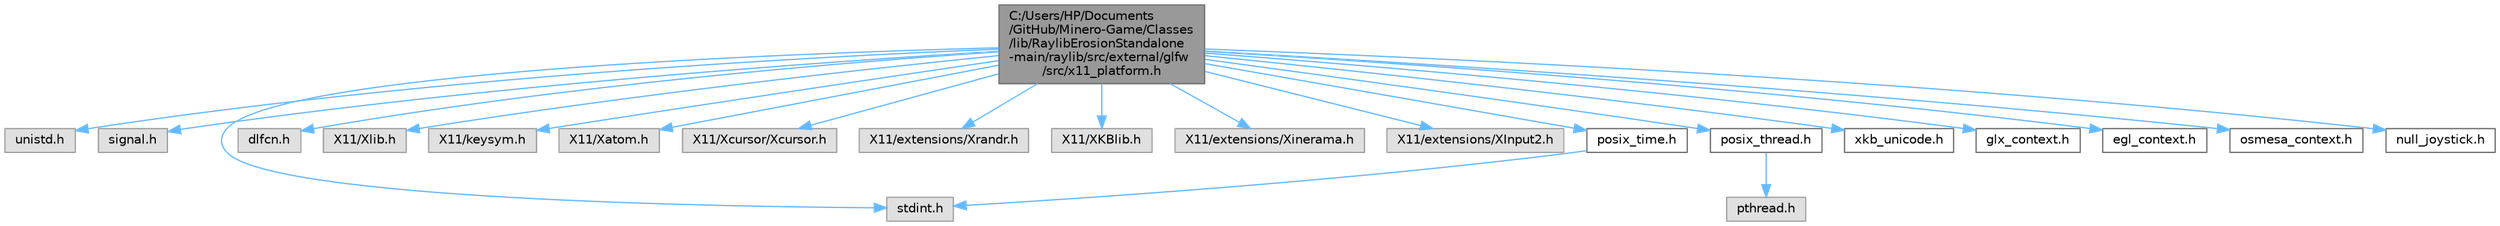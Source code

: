digraph "C:/Users/HP/Documents/GitHub/Minero-Game/Classes/lib/RaylibErosionStandalone-main/raylib/src/external/glfw/src/x11_platform.h"
{
 // LATEX_PDF_SIZE
  bgcolor="transparent";
  edge [fontname=Helvetica,fontsize=10,labelfontname=Helvetica,labelfontsize=10];
  node [fontname=Helvetica,fontsize=10,shape=box,height=0.2,width=0.4];
  Node1 [id="Node000001",label="C:/Users/HP/Documents\l/GitHub/Minero-Game/Classes\l/lib/RaylibErosionStandalone\l-main/raylib/src/external/glfw\l/src/x11_platform.h",height=0.2,width=0.4,color="gray40", fillcolor="grey60", style="filled", fontcolor="black",tooltip=" "];
  Node1 -> Node2 [id="edge43_Node000001_Node000002",color="steelblue1",style="solid",tooltip=" "];
  Node2 [id="Node000002",label="unistd.h",height=0.2,width=0.4,color="grey60", fillcolor="#E0E0E0", style="filled",tooltip=" "];
  Node1 -> Node3 [id="edge44_Node000001_Node000003",color="steelblue1",style="solid",tooltip=" "];
  Node3 [id="Node000003",label="signal.h",height=0.2,width=0.4,color="grey60", fillcolor="#E0E0E0", style="filled",tooltip=" "];
  Node1 -> Node4 [id="edge45_Node000001_Node000004",color="steelblue1",style="solid",tooltip=" "];
  Node4 [id="Node000004",label="stdint.h",height=0.2,width=0.4,color="grey60", fillcolor="#E0E0E0", style="filled",tooltip=" "];
  Node1 -> Node5 [id="edge46_Node000001_Node000005",color="steelblue1",style="solid",tooltip=" "];
  Node5 [id="Node000005",label="dlfcn.h",height=0.2,width=0.4,color="grey60", fillcolor="#E0E0E0", style="filled",tooltip=" "];
  Node1 -> Node6 [id="edge47_Node000001_Node000006",color="steelblue1",style="solid",tooltip=" "];
  Node6 [id="Node000006",label="X11/Xlib.h",height=0.2,width=0.4,color="grey60", fillcolor="#E0E0E0", style="filled",tooltip=" "];
  Node1 -> Node7 [id="edge48_Node000001_Node000007",color="steelblue1",style="solid",tooltip=" "];
  Node7 [id="Node000007",label="X11/keysym.h",height=0.2,width=0.4,color="grey60", fillcolor="#E0E0E0", style="filled",tooltip=" "];
  Node1 -> Node8 [id="edge49_Node000001_Node000008",color="steelblue1",style="solid",tooltip=" "];
  Node8 [id="Node000008",label="X11/Xatom.h",height=0.2,width=0.4,color="grey60", fillcolor="#E0E0E0", style="filled",tooltip=" "];
  Node1 -> Node9 [id="edge50_Node000001_Node000009",color="steelblue1",style="solid",tooltip=" "];
  Node9 [id="Node000009",label="X11/Xcursor/Xcursor.h",height=0.2,width=0.4,color="grey60", fillcolor="#E0E0E0", style="filled",tooltip=" "];
  Node1 -> Node10 [id="edge51_Node000001_Node000010",color="steelblue1",style="solid",tooltip=" "];
  Node10 [id="Node000010",label="X11/extensions/Xrandr.h",height=0.2,width=0.4,color="grey60", fillcolor="#E0E0E0", style="filled",tooltip=" "];
  Node1 -> Node11 [id="edge52_Node000001_Node000011",color="steelblue1",style="solid",tooltip=" "];
  Node11 [id="Node000011",label="X11/XKBlib.h",height=0.2,width=0.4,color="grey60", fillcolor="#E0E0E0", style="filled",tooltip=" "];
  Node1 -> Node12 [id="edge53_Node000001_Node000012",color="steelblue1",style="solid",tooltip=" "];
  Node12 [id="Node000012",label="X11/extensions/Xinerama.h",height=0.2,width=0.4,color="grey60", fillcolor="#E0E0E0", style="filled",tooltip=" "];
  Node1 -> Node13 [id="edge54_Node000001_Node000013",color="steelblue1",style="solid",tooltip=" "];
  Node13 [id="Node000013",label="X11/extensions/XInput2.h",height=0.2,width=0.4,color="grey60", fillcolor="#E0E0E0", style="filled",tooltip=" "];
  Node1 -> Node14 [id="edge55_Node000001_Node000014",color="steelblue1",style="solid",tooltip=" "];
  Node14 [id="Node000014",label="posix_thread.h",height=0.2,width=0.4,color="grey40", fillcolor="white", style="filled",URL="$_classes_2lib_2_raylib_erosion_standalone-main_2raylib_2src_2external_2glfw_2src_2posix__thread_8h.html",tooltip=" "];
  Node14 -> Node15 [id="edge56_Node000014_Node000015",color="steelblue1",style="solid",tooltip=" "];
  Node15 [id="Node000015",label="pthread.h",height=0.2,width=0.4,color="grey60", fillcolor="#E0E0E0", style="filled",tooltip=" "];
  Node1 -> Node16 [id="edge57_Node000001_Node000016",color="steelblue1",style="solid",tooltip=" "];
  Node16 [id="Node000016",label="posix_time.h",height=0.2,width=0.4,color="grey40", fillcolor="white", style="filled",URL="$_classes_2lib_2_raylib_erosion_standalone-main_2raylib_2src_2external_2glfw_2src_2posix__time_8h.html",tooltip=" "];
  Node16 -> Node4 [id="edge58_Node000016_Node000004",color="steelblue1",style="solid",tooltip=" "];
  Node1 -> Node17 [id="edge59_Node000001_Node000017",color="steelblue1",style="solid",tooltip=" "];
  Node17 [id="Node000017",label="xkb_unicode.h",height=0.2,width=0.4,color="grey40", fillcolor="white", style="filled",URL="$_classes_2lib_2_raylib_erosion_standalone-main_2raylib_2src_2external_2glfw_2src_2xkb__unicode_8h.html",tooltip=" "];
  Node1 -> Node18 [id="edge60_Node000001_Node000018",color="steelblue1",style="solid",tooltip=" "];
  Node18 [id="Node000018",label="glx_context.h",height=0.2,width=0.4,color="grey40", fillcolor="white", style="filled",URL="$_classes_2lib_2_raylib_erosion_standalone-main_2raylib_2src_2external_2glfw_2src_2glx__context_8h.html",tooltip=" "];
  Node1 -> Node19 [id="edge61_Node000001_Node000019",color="steelblue1",style="solid",tooltip=" "];
  Node19 [id="Node000019",label="egl_context.h",height=0.2,width=0.4,color="grey40", fillcolor="white", style="filled",URL="$_classes_2lib_2_raylib_erosion_standalone-main_2raylib_2src_2external_2glfw_2src_2egl__context_8h.html",tooltip=" "];
  Node1 -> Node20 [id="edge62_Node000001_Node000020",color="steelblue1",style="solid",tooltip=" "];
  Node20 [id="Node000020",label="osmesa_context.h",height=0.2,width=0.4,color="grey40", fillcolor="white", style="filled",URL="$_classes_2lib_2_raylib_erosion_standalone-main_2raylib_2src_2external_2glfw_2src_2osmesa__context_8h.html",tooltip=" "];
  Node1 -> Node21 [id="edge63_Node000001_Node000021",color="steelblue1",style="solid",tooltip=" "];
  Node21 [id="Node000021",label="null_joystick.h",height=0.2,width=0.4,color="grey40", fillcolor="white", style="filled",URL="$_classes_2lib_2_raylib_erosion_standalone-main_2raylib_2src_2external_2glfw_2src_2null__joystick_8h.html",tooltip=" "];
}
